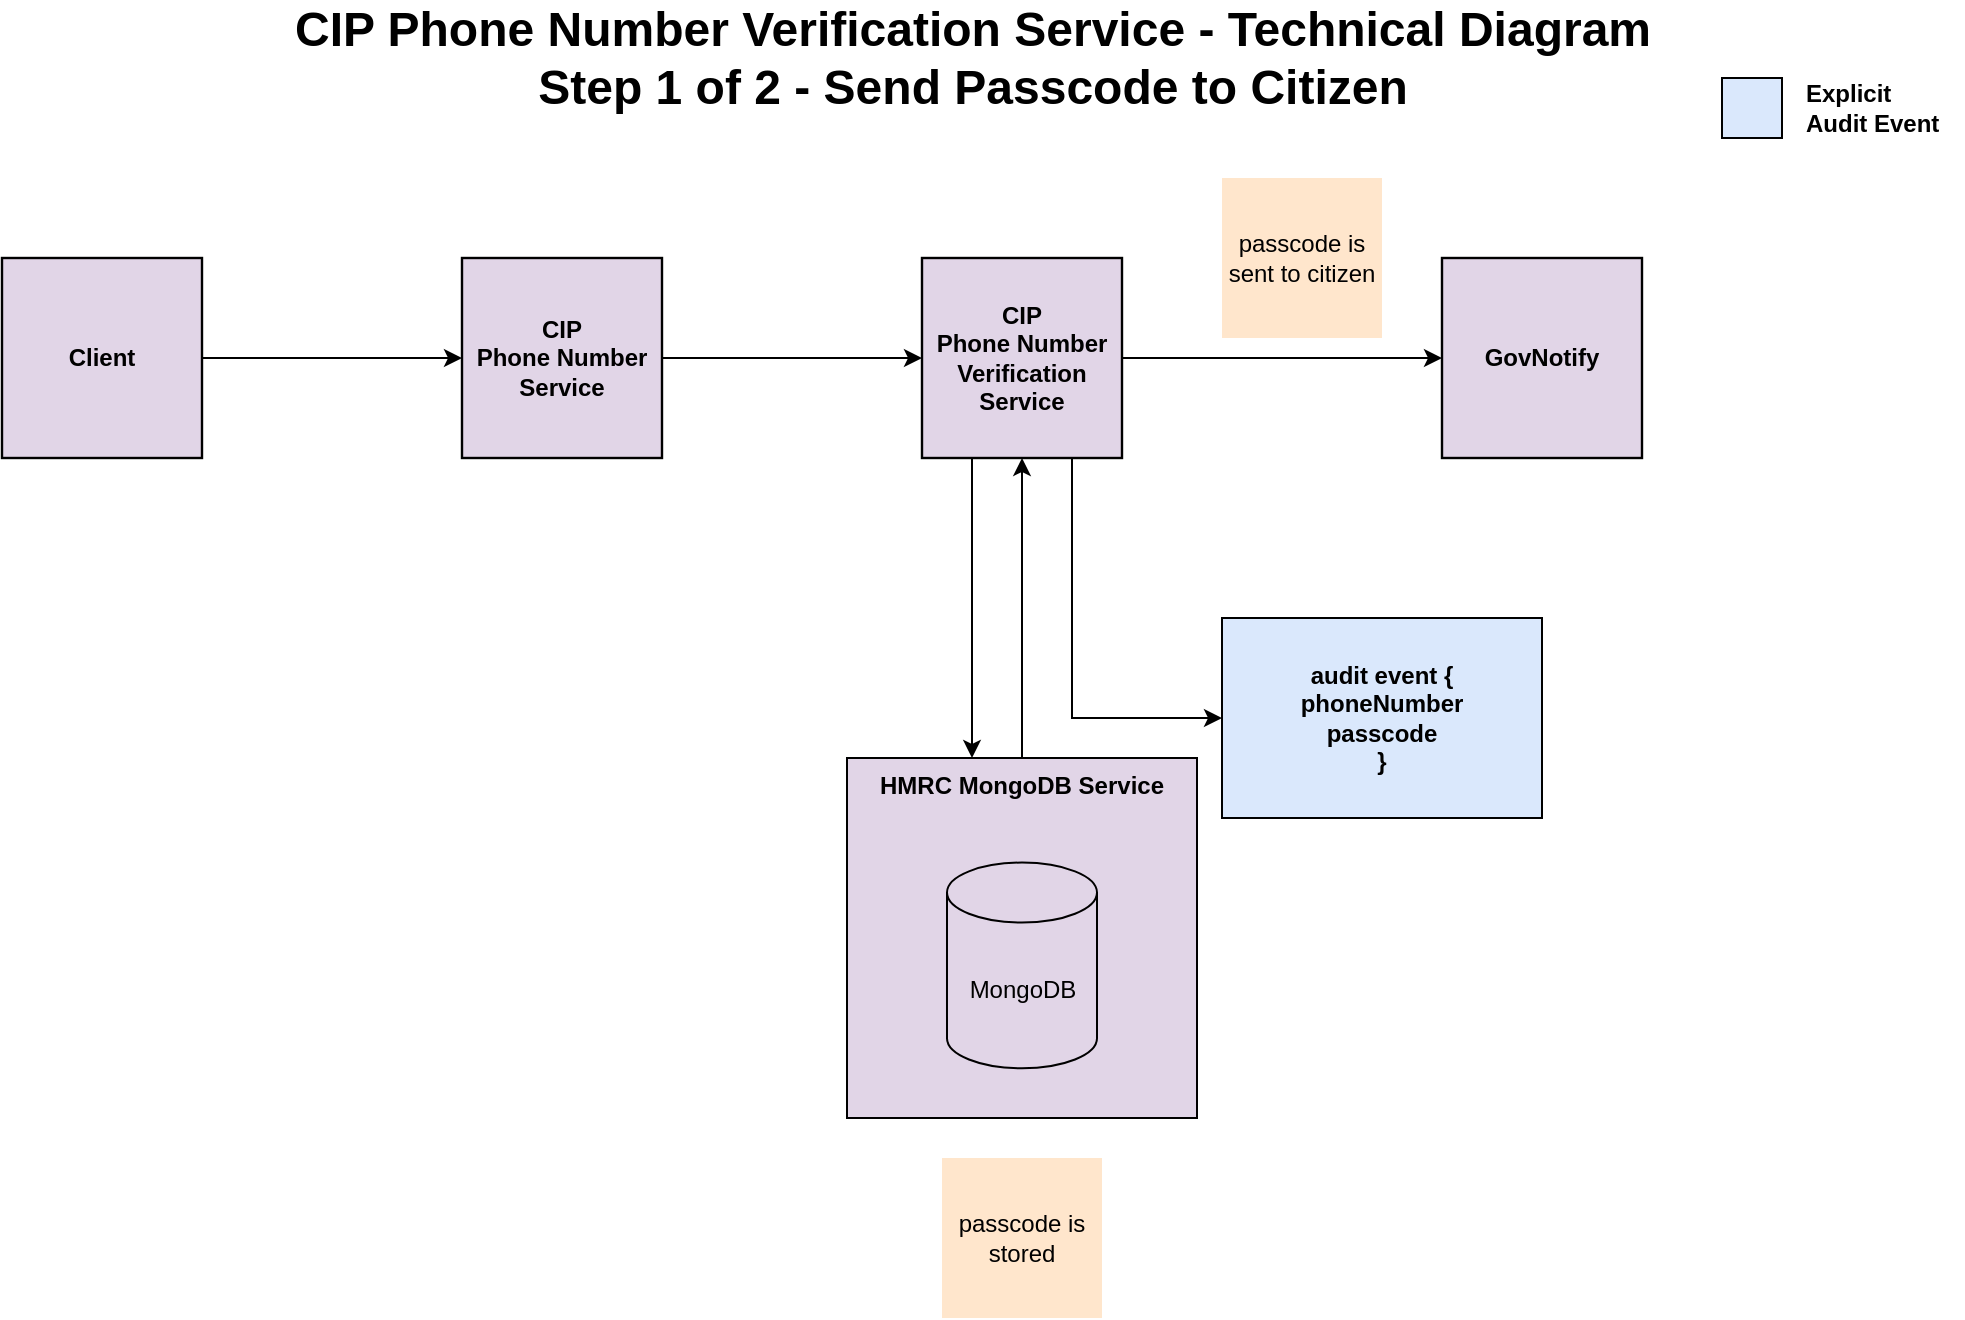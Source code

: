 <mxfile version="20.4.2" type="device"><diagram id="kgpKYQtTHZ0yAKxKKP6v" name="Page-1"><mxGraphModel dx="1186" dy="589" grid="1" gridSize="10" guides="1" tooltips="1" connect="1" arrows="1" fold="1" page="1" pageScale="1" pageWidth="1169" pageHeight="827" background="#ffffff" math="0" shadow="0"><root><mxCell id="0"/><mxCell id="1" parent="0"/><mxCell id="KZSMSXj4tKg7x476YEKu-47" value="Client" style="whiteSpace=wrap;html=1;aspect=fixed;labelBackgroundColor=#E1D5E7;fillColor=#E1D5E7;strokeColor=#000000;fontStyle=1;strokeWidth=1.2;" parent="1" vertex="1"><mxGeometry x="100" y="130" width="100" height="100" as="geometry"/></mxCell><mxCell id="KZSMSXj4tKg7x476YEKu-48" value="CIP &lt;br&gt;Phone Number Service" style="whiteSpace=wrap;html=1;aspect=fixed;labelBackgroundColor=#E1D5E7;fillColor=#E1D5E7;strokeColor=#000000;fontStyle=1;strokeWidth=1.2;" parent="1" vertex="1"><mxGeometry x="330" y="130" width="100" height="100" as="geometry"/></mxCell><mxCell id="KZSMSXj4tKg7x476YEKu-49" value="CIP&lt;br&gt;Phone Number&lt;br&gt;Verification Service" style="whiteSpace=wrap;html=1;aspect=fixed;labelBackgroundColor=#E1D5E7;fillColor=#E1D5E7;strokeColor=#000000;fontStyle=1;strokeWidth=1.2;" parent="1" vertex="1"><mxGeometry x="560" y="130" width="100" height="100" as="geometry"/></mxCell><mxCell id="KZSMSXj4tKg7x476YEKu-91" value="CIP Phone Number Verification Service - Technical Diagram&lt;br&gt;Step 1 of 2 - Send Passcode to Citizen" style="text;strokeColor=none;fillColor=none;html=1;fontSize=24;fontStyle=1;verticalAlign=middle;align=center;labelBackgroundColor=none;" parent="1" vertex="1"><mxGeometry x="535" y="10" width="100" height="40" as="geometry"/></mxCell><mxCell id="fN3dUj9VGktFImaNiWBy-4" value="HMRC MongoDB Service" style="group;fillColor=#E1D5E7;strokeColor=#000000;fontStyle=1" parent="1" vertex="1" connectable="0"><mxGeometry x="522.5" y="380" width="175" height="180" as="geometry"/></mxCell><mxCell id="fN3dUj9VGktFImaNiWBy-2" value="MongoDB" style="shape=cylinder3;whiteSpace=wrap;html=1;boundedLbl=1;backgroundOutline=1;size=15;fillColor=none;" parent="fN3dUj9VGktFImaNiWBy-4" vertex="1"><mxGeometry x="50" y="52.286" width="75" height="102.857" as="geometry"/></mxCell><mxCell id="fN3dUj9VGktFImaNiWBy-5" value="" style="endArrow=classic;html=1;rounded=0;exitX=0.25;exitY=1;exitDx=0;exitDy=0;" parent="1" source="KZSMSXj4tKg7x476YEKu-49" edge="1"><mxGeometry width="50" height="50" relative="1" as="geometry"><mxPoint x="630" y="300" as="sourcePoint"/><mxPoint x="585" y="380" as="targetPoint"/></mxGeometry></mxCell><mxCell id="fN3dUj9VGktFImaNiWBy-7" value="&lt;span style=&quot;&quot;&gt;audit event {&lt;/span&gt;&lt;br style=&quot;&quot;&gt;&lt;span style=&quot;&quot;&gt;&#9;&lt;/span&gt;&lt;span style=&quot;&quot;&gt;phoneNumber&lt;/span&gt;&lt;br style=&quot;&quot;&gt;&lt;span style=&quot;&quot;&gt;passcode&lt;/span&gt;&lt;br style=&quot;&quot;&gt;&lt;span style=&quot;&quot;&gt;}&lt;/span&gt;" style="rounded=0;whiteSpace=wrap;html=1;labelBackgroundColor=#DAE8FC;strokeColor=#000000;fillColor=#DAE8FC;fontStyle=1" parent="1" vertex="1"><mxGeometry x="710" y="310" width="160" height="100" as="geometry"/></mxCell><mxCell id="fN3dUj9VGktFImaNiWBy-8" value="" style="endArrow=classic;html=1;rounded=0;entryX=0;entryY=0.5;entryDx=0;entryDy=0;exitX=1;exitY=0.5;exitDx=0;exitDy=0;" parent="1" source="KZSMSXj4tKg7x476YEKu-47" target="KZSMSXj4tKg7x476YEKu-48" edge="1"><mxGeometry width="50" height="50" relative="1" as="geometry"><mxPoint x="630" y="310" as="sourcePoint"/><mxPoint x="680" y="260" as="targetPoint"/></mxGeometry></mxCell><mxCell id="fN3dUj9VGktFImaNiWBy-9" value="" style="endArrow=classic;html=1;rounded=0;entryX=0;entryY=0.5;entryDx=0;entryDy=0;exitX=1;exitY=0.5;exitDx=0;exitDy=0;" parent="1" source="KZSMSXj4tKg7x476YEKu-48" target="KZSMSXj4tKg7x476YEKu-49" edge="1"><mxGeometry width="50" height="50" relative="1" as="geometry"><mxPoint x="630" y="310" as="sourcePoint"/><mxPoint x="680" y="260" as="targetPoint"/></mxGeometry></mxCell><mxCell id="fN3dUj9VGktFImaNiWBy-10" value="passcode is sent to citizen" style="whiteSpace=wrap;html=1;aspect=fixed;labelBackgroundColor=none;strokeColor=none;fillColor=#ffe6cc;" parent="1" vertex="1"><mxGeometry x="710" y="90" width="80" height="80" as="geometry"/></mxCell><mxCell id="fN3dUj9VGktFImaNiWBy-13" value="" style="endArrow=classic;html=1;rounded=0;entryX=0;entryY=0.5;entryDx=0;entryDy=0;exitX=0.75;exitY=1;exitDx=0;exitDy=0;" parent="1" source="KZSMSXj4tKg7x476YEKu-49" target="fN3dUj9VGktFImaNiWBy-7" edge="1"><mxGeometry width="50" height="50" relative="1" as="geometry"><mxPoint x="630" y="310" as="sourcePoint"/><mxPoint x="680" y="260" as="targetPoint"/><Array as="points"><mxPoint x="635" y="360"/></Array></mxGeometry></mxCell><mxCell id="fN3dUj9VGktFImaNiWBy-15" value="" style="whiteSpace=wrap;html=1;aspect=fixed;labelBackgroundColor=#E6D0DE;strokeColor=#000000;fillColor=#DAE8FC;" parent="1" vertex="1"><mxGeometry x="960" y="40" width="30" height="30" as="geometry"/></mxCell><mxCell id="fN3dUj9VGktFImaNiWBy-16" value="Explicit &lt;br&gt;Audit Event" style="text;html=1;align=left;verticalAlign=middle;resizable=0;points=[];autosize=1;strokeColor=none;fillColor=none;fontStyle=1" parent="1" vertex="1"><mxGeometry x="1000" y="40" width="80" height="30" as="geometry"/></mxCell><mxCell id="fN3dUj9VGktFImaNiWBy-18" value="" style="endArrow=classic;html=1;rounded=0;entryX=0.5;entryY=1;entryDx=0;entryDy=0;" parent="1" target="KZSMSXj4tKg7x476YEKu-49" edge="1"><mxGeometry width="50" height="50" relative="1" as="geometry"><mxPoint x="610" y="380" as="sourcePoint"/><mxPoint x="630" y="390" as="targetPoint"/></mxGeometry></mxCell><mxCell id="sLL1LsvSgvfPjPUEjNEr-1" value="GovNotify" style="whiteSpace=wrap;html=1;aspect=fixed;labelBackgroundColor=#E1D5E7;fillColor=#E1D5E7;strokeColor=#000000;fontStyle=1;strokeWidth=1.2;" parent="1" vertex="1"><mxGeometry x="820" y="130" width="100" height="100" as="geometry"/></mxCell><mxCell id="sLL1LsvSgvfPjPUEjNEr-2" value="" style="endArrow=classic;html=1;rounded=0;entryX=0;entryY=0.5;entryDx=0;entryDy=0;exitX=1;exitY=0.5;exitDx=0;exitDy=0;" parent="1" source="KZSMSXj4tKg7x476YEKu-49" target="sLL1LsvSgvfPjPUEjNEr-1" edge="1"><mxGeometry width="50" height="50" relative="1" as="geometry"><mxPoint x="560" y="300" as="sourcePoint"/><mxPoint x="610" y="250" as="targetPoint"/></mxGeometry></mxCell><mxCell id="sLL1LsvSgvfPjPUEjNEr-3" value="passcode is stored" style="whiteSpace=wrap;html=1;aspect=fixed;labelBackgroundColor=none;strokeColor=none;fillColor=#ffe6cc;" parent="1" vertex="1"><mxGeometry x="570" y="580" width="80" height="80" as="geometry"/></mxCell></root></mxGraphModel></diagram></mxfile>